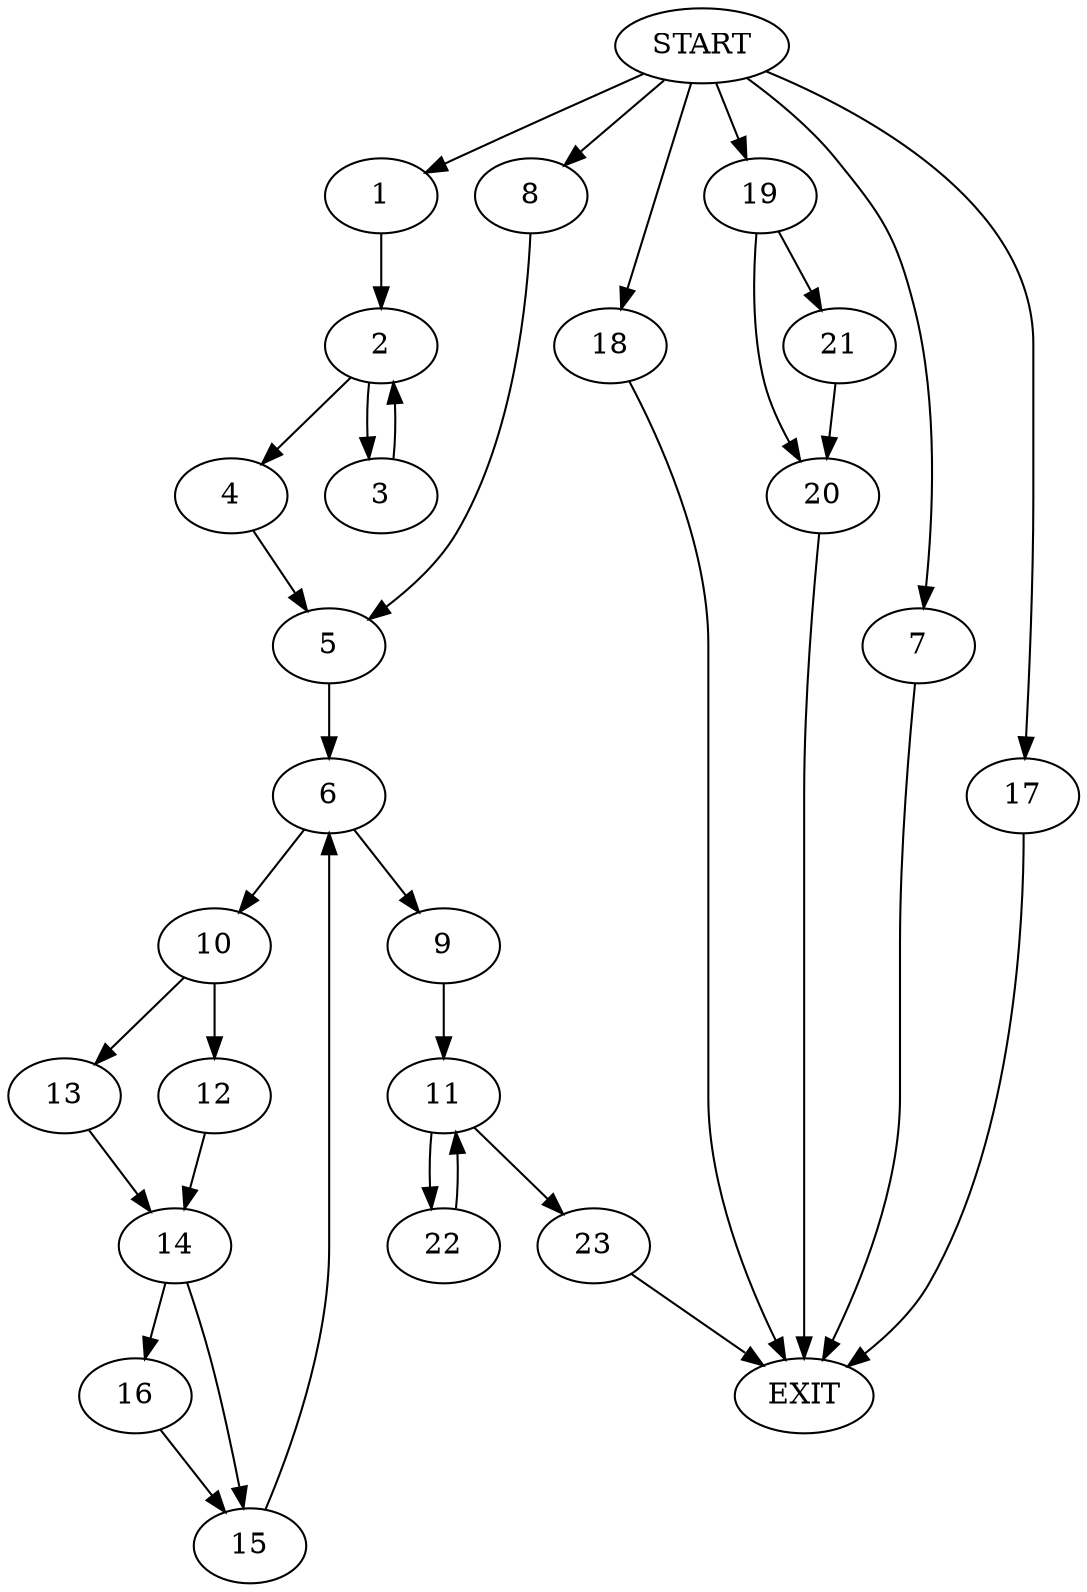 digraph {
0 [label="START"]
24 [label="EXIT"]
0 -> 1
1 -> 2
2 -> 3
2 -> 4
4 -> 5
3 -> 2
5 -> 6
0 -> 7
7 -> 24
0 -> 8
8 -> 5
6 -> 9
6 -> 10
9 -> 11
10 -> 12
10 -> 13
13 -> 14
12 -> 14
14 -> 15
14 -> 16
16 -> 15
15 -> 6
0 -> 17
17 -> 24
0 -> 18
18 -> 24
0 -> 19
19 -> 20
19 -> 21
20 -> 24
21 -> 20
11 -> 22
11 -> 23
22 -> 11
23 -> 24
}
